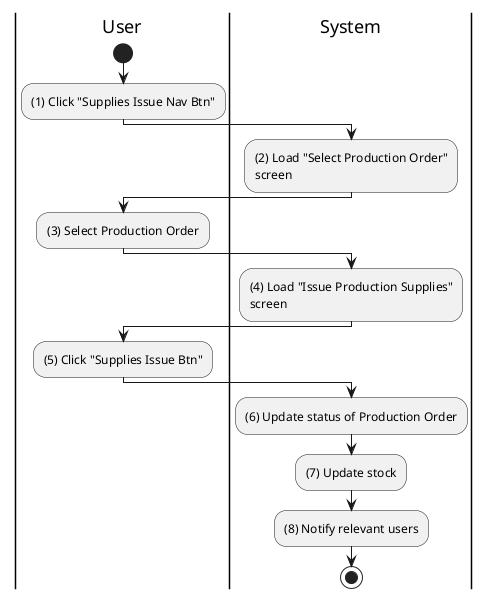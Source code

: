 @startuml inventory-supply-issue
|u|User
|s|System

|u|
start
:(1) Click "Supplies Issue Nav Btn";

|s|
:(2) Load "Select Production Order"\nscreen;

|u|
:(3) Select Production Order;

|s|
:(4) Load "Issue Production Supplies"\nscreen;

|u|
:(5) Click "Supplies Issue Btn";

|s|
:(6) Update status of Production Order;
:(7) Update stock;
:(8) Notify relevant users;
stop
@enduml